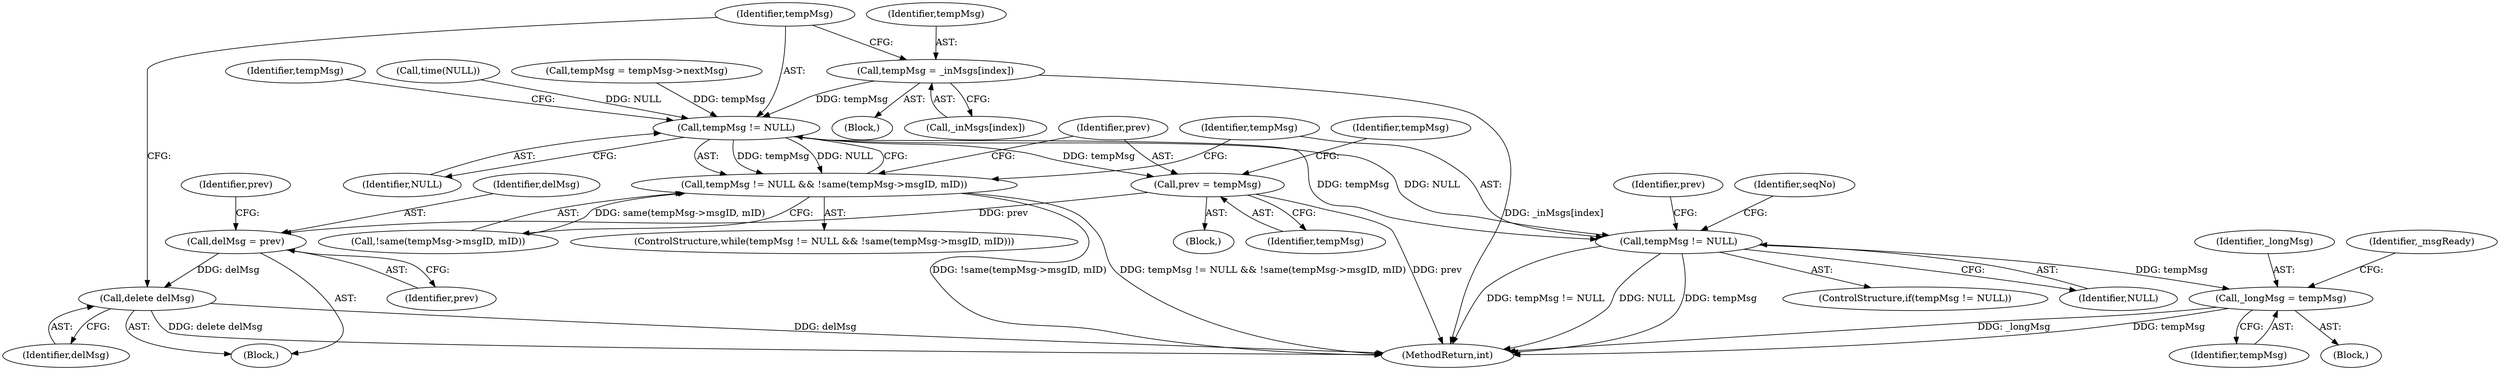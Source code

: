 digraph "0_htcondor_5e5571d1a431eb3c61977b6dd6ec90186ef79867_2@array" {
"1000289" [label="(Call,tempMsg = _inMsgs[index])"];
"1000296" [label="(Call,tempMsg != NULL)"];
"1000295" [label="(Call,tempMsg != NULL && !same(tempMsg->msgID, mID))"];
"1000306" [label="(Call,prev = tempMsg)"];
"1000330" [label="(Call,delMsg = prev)"];
"1000390" [label="(Call,delete delMsg)"];
"1000393" [label="(Call,tempMsg != NULL)"];
"1000417" [label="(Call,_longMsg = tempMsg)"];
"1000299" [label="(Call,!same(tempMsg->msgID, mID))"];
"1000302" [label="(Identifier,tempMsg)"];
"1000418" [label="(Identifier,_longMsg)"];
"1000421" [label="(Identifier,_msgReady)"];
"1000390" [label="(Call,delete delMsg)"];
"1000392" [label="(ControlStructure,if(tempMsg != NULL))"];
"1000394" [label="(Identifier,tempMsg)"];
"1000306" [label="(Call,prev = tempMsg)"];
"1000271" [label="(Call,time(NULL))"];
"1000305" [label="(Block,)"];
"1000393" [label="(Call,tempMsg != NULL)"];
"1000310" [label="(Identifier,tempMsg)"];
"1000307" [label="(Identifier,prev)"];
"1000295" [label="(Call,tempMsg != NULL && !same(tempMsg->msgID, mID))"];
"1000109" [label="(Block,)"];
"1000322" [label="(Block,)"];
"1000334" [label="(Identifier,prev)"];
"1000395" [label="(Identifier,NULL)"];
"1000455" [label="(Identifier,prev)"];
"1000416" [label="(Block,)"];
"1000308" [label="(Identifier,tempMsg)"];
"1000491" [label="(MethodReturn,int)"];
"1000419" [label="(Identifier,tempMsg)"];
"1000296" [label="(Call,tempMsg != NULL)"];
"1000391" [label="(Identifier,delMsg)"];
"1000290" [label="(Identifier,tempMsg)"];
"1000331" [label="(Identifier,delMsg)"];
"1000309" [label="(Call,tempMsg = tempMsg->nextMsg)"];
"1000298" [label="(Identifier,NULL)"];
"1000291" [label="(Call,_inMsgs[index])"];
"1000330" [label="(Call,delMsg = prev)"];
"1000332" [label="(Identifier,prev)"];
"1000294" [label="(ControlStructure,while(tempMsg != NULL && !same(tempMsg->msgID, mID)))"];
"1000417" [label="(Call,_longMsg = tempMsg)"];
"1000289" [label="(Call,tempMsg = _inMsgs[index])"];
"1000297" [label="(Identifier,tempMsg)"];
"1000399" [label="(Identifier,seqNo)"];
"1000289" -> "1000109"  [label="AST: "];
"1000289" -> "1000291"  [label="CFG: "];
"1000290" -> "1000289"  [label="AST: "];
"1000291" -> "1000289"  [label="AST: "];
"1000297" -> "1000289"  [label="CFG: "];
"1000289" -> "1000491"  [label="DDG: _inMsgs[index]"];
"1000289" -> "1000296"  [label="DDG: tempMsg"];
"1000296" -> "1000295"  [label="AST: "];
"1000296" -> "1000298"  [label="CFG: "];
"1000297" -> "1000296"  [label="AST: "];
"1000298" -> "1000296"  [label="AST: "];
"1000302" -> "1000296"  [label="CFG: "];
"1000295" -> "1000296"  [label="CFG: "];
"1000296" -> "1000295"  [label="DDG: tempMsg"];
"1000296" -> "1000295"  [label="DDG: NULL"];
"1000309" -> "1000296"  [label="DDG: tempMsg"];
"1000271" -> "1000296"  [label="DDG: NULL"];
"1000296" -> "1000306"  [label="DDG: tempMsg"];
"1000296" -> "1000393"  [label="DDG: tempMsg"];
"1000296" -> "1000393"  [label="DDG: NULL"];
"1000295" -> "1000294"  [label="AST: "];
"1000295" -> "1000299"  [label="CFG: "];
"1000299" -> "1000295"  [label="AST: "];
"1000307" -> "1000295"  [label="CFG: "];
"1000394" -> "1000295"  [label="CFG: "];
"1000295" -> "1000491"  [label="DDG: !same(tempMsg->msgID, mID)"];
"1000295" -> "1000491"  [label="DDG: tempMsg != NULL && !same(tempMsg->msgID, mID)"];
"1000299" -> "1000295"  [label="DDG: same(tempMsg->msgID, mID)"];
"1000306" -> "1000305"  [label="AST: "];
"1000306" -> "1000308"  [label="CFG: "];
"1000307" -> "1000306"  [label="AST: "];
"1000308" -> "1000306"  [label="AST: "];
"1000310" -> "1000306"  [label="CFG: "];
"1000306" -> "1000491"  [label="DDG: prev"];
"1000306" -> "1000330"  [label="DDG: prev"];
"1000330" -> "1000322"  [label="AST: "];
"1000330" -> "1000332"  [label="CFG: "];
"1000331" -> "1000330"  [label="AST: "];
"1000332" -> "1000330"  [label="AST: "];
"1000334" -> "1000330"  [label="CFG: "];
"1000330" -> "1000390"  [label="DDG: delMsg"];
"1000390" -> "1000322"  [label="AST: "];
"1000390" -> "1000391"  [label="CFG: "];
"1000391" -> "1000390"  [label="AST: "];
"1000297" -> "1000390"  [label="CFG: "];
"1000390" -> "1000491"  [label="DDG: delete delMsg"];
"1000390" -> "1000491"  [label="DDG: delMsg"];
"1000393" -> "1000392"  [label="AST: "];
"1000393" -> "1000395"  [label="CFG: "];
"1000394" -> "1000393"  [label="AST: "];
"1000395" -> "1000393"  [label="AST: "];
"1000399" -> "1000393"  [label="CFG: "];
"1000455" -> "1000393"  [label="CFG: "];
"1000393" -> "1000491"  [label="DDG: tempMsg"];
"1000393" -> "1000491"  [label="DDG: tempMsg != NULL"];
"1000393" -> "1000491"  [label="DDG: NULL"];
"1000393" -> "1000417"  [label="DDG: tempMsg"];
"1000417" -> "1000416"  [label="AST: "];
"1000417" -> "1000419"  [label="CFG: "];
"1000418" -> "1000417"  [label="AST: "];
"1000419" -> "1000417"  [label="AST: "];
"1000421" -> "1000417"  [label="CFG: "];
"1000417" -> "1000491"  [label="DDG: _longMsg"];
"1000417" -> "1000491"  [label="DDG: tempMsg"];
}
